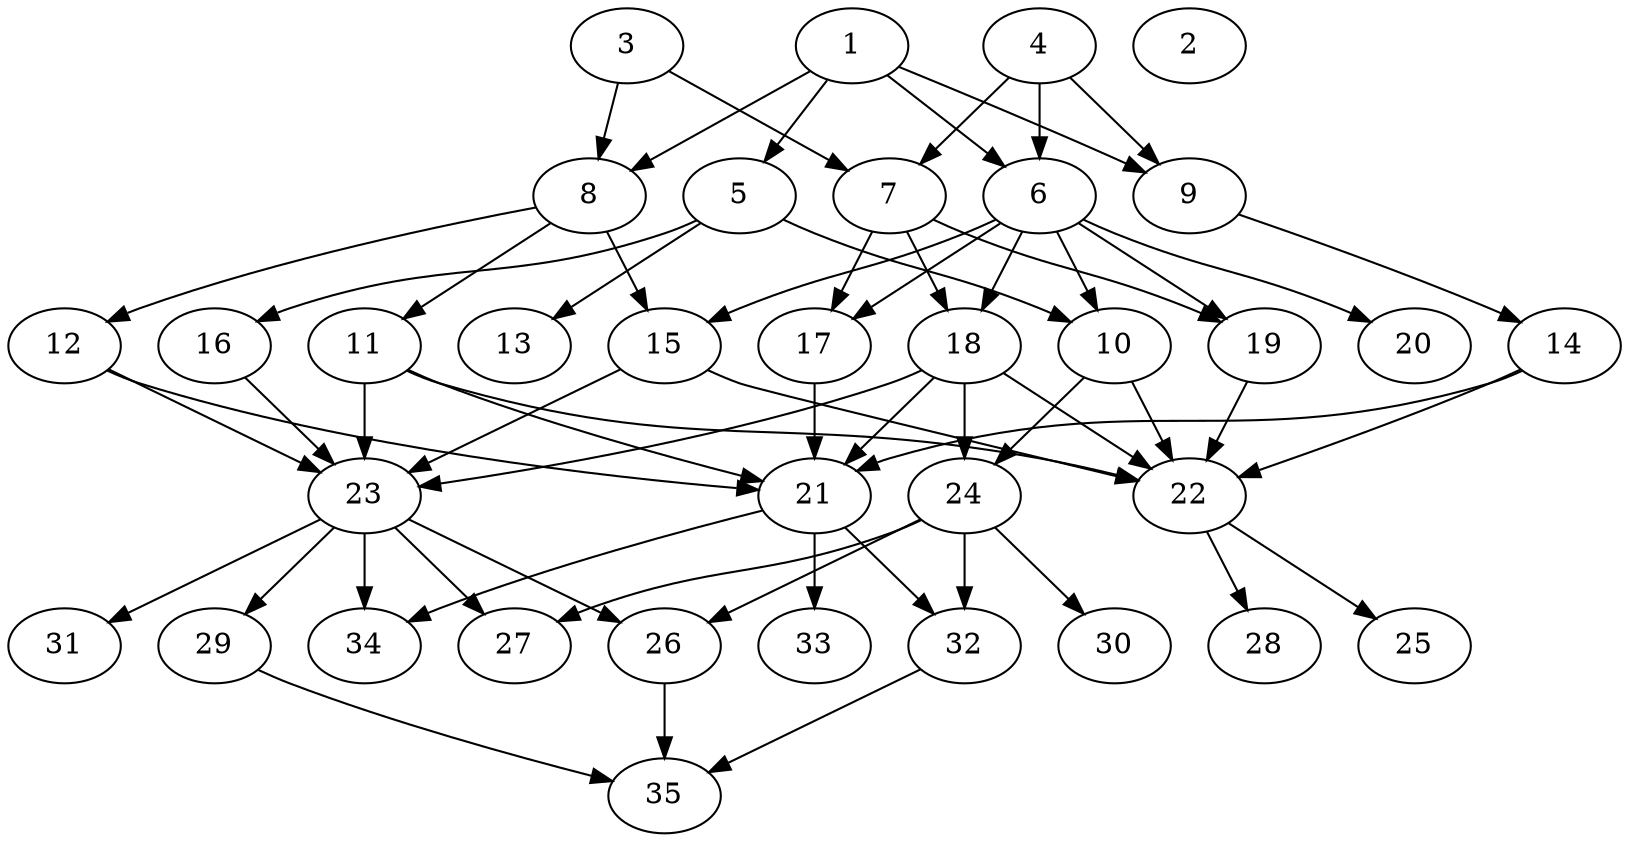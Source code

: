 // DAG (tier=2-normal, mode=data, n=35, ccr=0.434, fat=0.637, density=0.470, regular=0.478, jump=0.121, mindata=2097152, maxdata=16777216)
// DAG automatically generated by daggen at Sun Aug 24 16:33:33 2025
// /home/ermia/Project/Environments/daggen/bin/daggen --dot --ccr 0.434 --fat 0.637 --regular 0.478 --density 0.470 --jump 0.121 --mindata 2097152 --maxdata 16777216 -n 35 
digraph G {
  1 [size="30992940478575688", alpha="0.17", expect_size="15496470239287844"]
  1 -> 5 [size ="1499521561395200"]
  1 -> 6 [size ="1499521561395200"]
  1 -> 8 [size ="1499521561395200"]
  1 -> 9 [size ="1499521561395200"]
  2 [size="356736322979363815424", alpha="0.02", expect_size="178368161489681907712"]
  3 [size="31619634097265224", alpha="0.03", expect_size="15809817048632612"]
  3 -> 7 [size ="2010425210175488"]
  3 -> 8 [size ="2010425210175488"]
  4 [size="9906464230228224", alpha="0.19", expect_size="4953232115114112"]
  4 -> 6 [size ="260068859707392"]
  4 -> 7 [size ="260068859707392"]
  4 -> 9 [size ="260068859707392"]
  5 [size="5506499831318974464", alpha="0.14", expect_size="2753249915659487232"]
  5 -> 10 [size ="1974485083226112"]
  5 -> 13 [size ="1974485083226112"]
  5 -> 16 [size ="1974485083226112"]
  6 [size="4703368810464565788672", alpha="0.05", expect_size="2351684405232282894336"]
  6 -> 10 [size ="2245756559818752"]
  6 -> 15 [size ="2245756559818752"]
  6 -> 17 [size ="2245756559818752"]
  6 -> 18 [size ="2245756559818752"]
  6 -> 19 [size ="2245756559818752"]
  6 -> 20 [size ="2245756559818752"]
  7 [size="39847185307271488", alpha="0.11", expect_size="19923592653635744"]
  7 -> 17 [size ="1643462600425472"]
  7 -> 18 [size ="1643462600425472"]
  7 -> 19 [size ="1643462600425472"]
  8 [size="387234301907585466368", alpha="0.03", expect_size="193617150953792733184"]
  8 -> 11 [size ="425016575393792"]
  8 -> 12 [size ="425016575393792"]
  8 -> 15 [size ="425016575393792"]
  9 [size="5721269910130088", alpha="0.12", expect_size="2860634955065044"]
  9 -> 14 [size ="275037928030208"]
  10 [size="70224987744985153536", alpha="0.02", expect_size="35112493872492576768"]
  10 -> 22 [size ="136170939875328"]
  10 -> 24 [size ="136170939875328"]
  11 [size="244031876371849056", alpha="0.07", expect_size="122015938185924528"]
  11 -> 21 [size ="93188115136512"]
  11 -> 22 [size ="93188115136512"]
  11 -> 23 [size ="93188115136512"]
  12 [size="816267521517181696", alpha="0.08", expect_size="408133760758590848"]
  12 -> 21 [size ="651386685489152"]
  12 -> 23 [size ="651386685489152"]
  13 [size="219670832876252448", alpha="0.05", expect_size="109835416438126224"]
  14 [size="952652365261644496896", alpha="0.07", expect_size="476326182630822248448"]
  14 -> 21 [size ="774544344219648"]
  14 -> 22 [size ="774544344219648"]
  15 [size="2776367725613709312", alpha="0.20", expect_size="1388183862806854656"]
  15 -> 22 [size ="1030582905602048"]
  15 -> 23 [size ="1030582905602048"]
  16 [size="3732207310906335428608", alpha="0.03", expect_size="1866103655453167714304"]
  16 -> 23 [size ="1924865963589632"]
  17 [size="26310577646709564", alpha="0.00", expect_size="13155288823354782"]
  17 -> 21 [size ="1771498050158592"]
  18 [size="117596532526624256", alpha="0.03", expect_size="58798266263312128"]
  18 -> 21 [size ="81083286683648"]
  18 -> 22 [size ="81083286683648"]
  18 -> 23 [size ="81083286683648"]
  18 -> 24 [size ="81083286683648"]
  19 [size="588151544165742336", alpha="0.17", expect_size="294075772082871168"]
  19 -> 22 [size ="491435828707328"]
  20 [size="1668641493983573311488", alpha="0.18", expect_size="834320746991786655744"]
  21 [size="1031411063370588", alpha="0.11", expect_size="515705531685294"]
  21 -> 32 [size ="35979083644928"]
  21 -> 33 [size ="35979083644928"]
  21 -> 34 [size ="35979083644928"]
  22 [size="2520903730038191104", alpha="0.07", expect_size="1260451865019095552"]
  22 -> 25 [size ="1251837474766848"]
  22 -> 28 [size ="1251837474766848"]
  23 [size="38908964773204512", alpha="0.08", expect_size="19454482386602256"]
  23 -> 26 [size ="719613750935552"]
  23 -> 27 [size ="719613750935552"]
  23 -> 29 [size ="719613750935552"]
  23 -> 31 [size ="719613750935552"]
  23 -> 34 [size ="719613750935552"]
  24 [size="978382609235296000", alpha="0.07", expect_size="489191304617648000"]
  24 -> 26 [size ="636832660324352"]
  24 -> 27 [size ="636832660324352"]
  24 -> 30 [size ="636832660324352"]
  24 -> 32 [size ="636832660324352"]
  25 [size="24659004989571368", alpha="0.13", expect_size="12329502494785684"]
  26 [size="2748292284116249870336", alpha="0.04", expect_size="1374146142058124935168"]
  26 -> 35 [size ="1569634729852928"]
  27 [size="35104456723583392", alpha="0.08", expect_size="17552228361791696"]
  28 [size="50347398735996125184", alpha="0.02", expect_size="25173699367998062592"]
  29 [size="1954921351928260864", alpha="0.08", expect_size="977460675964130432"]
  29 -> 35 [size ="1214410592878592"]
  30 [size="3430138092166496", alpha="0.12", expect_size="1715069046083248"]
  31 [size="5008197669227949", alpha="0.16", expect_size="2504098834613974"]
  32 [size="31318147094512780", alpha="0.02", expect_size="15659073547256390"]
  32 -> 35 [size ="758028475301888"]
  33 [size="3532983195193964032", alpha="0.15", expect_size="1766491597596982016"]
  34 [size="76862195289906528", alpha="0.14", expect_size="38431097644953264"]
  35 [size="16754774734953762", alpha="0.19", expect_size="8377387367476881"]
}